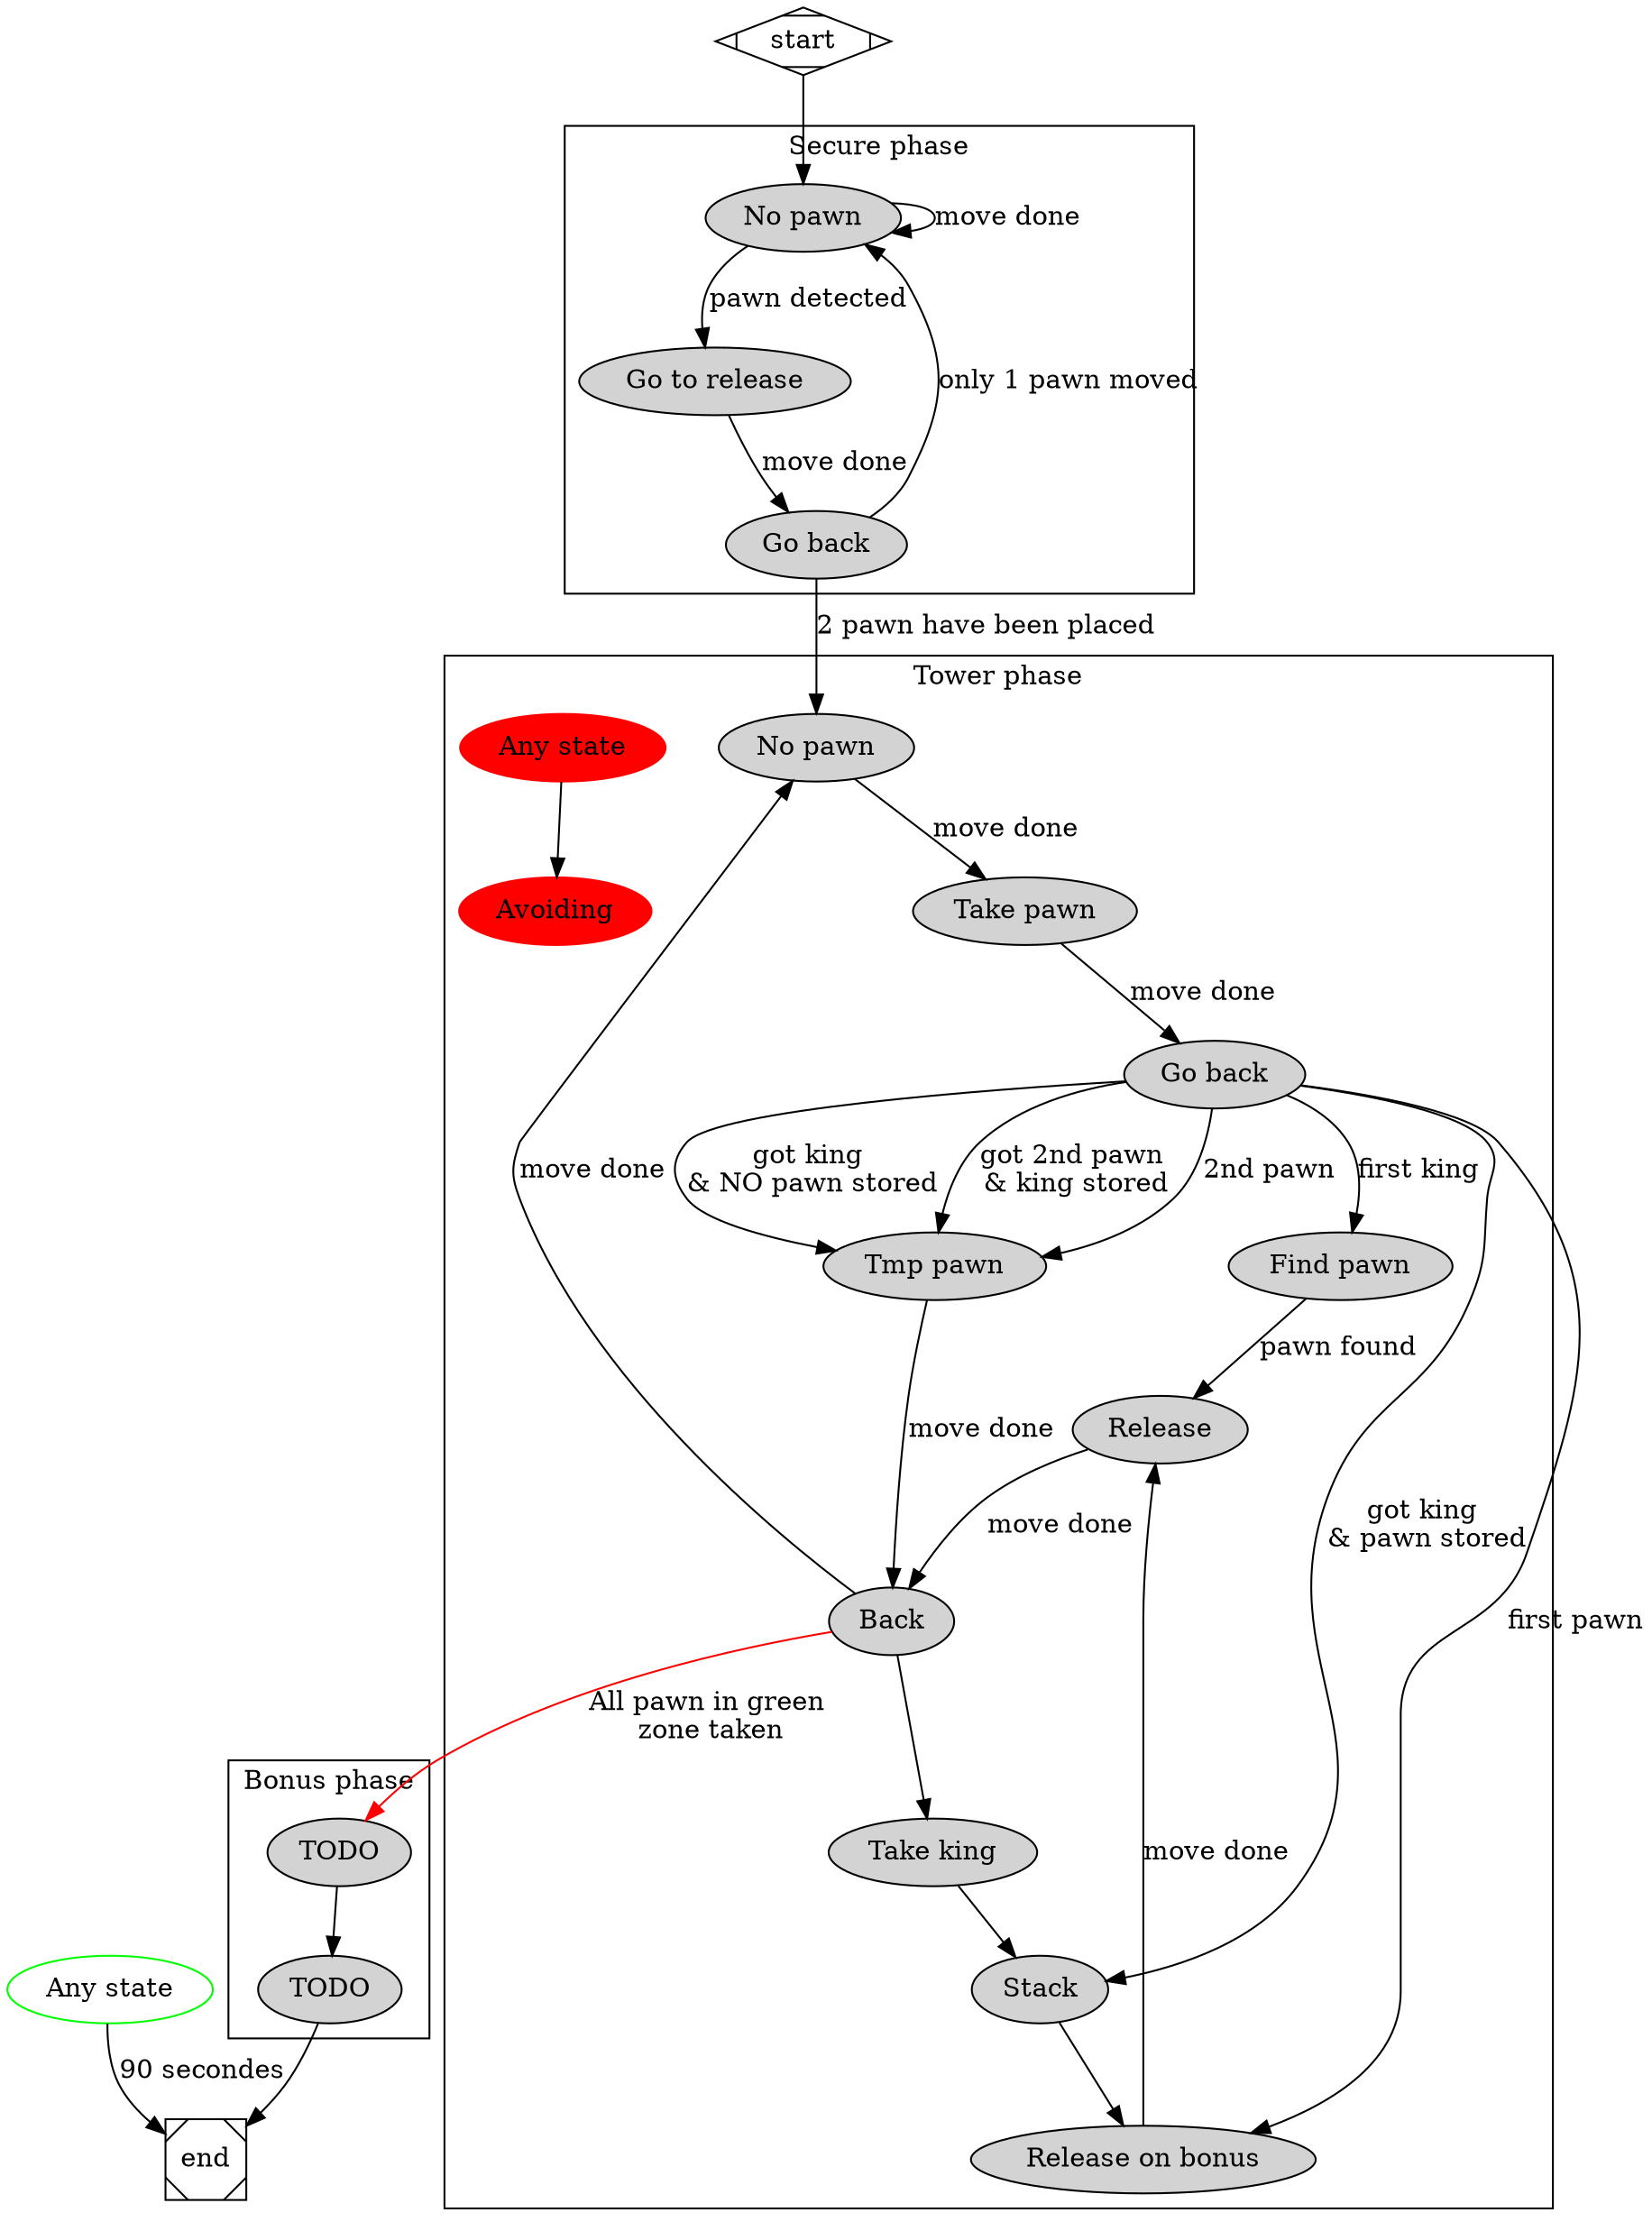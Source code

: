 digraph G {

	any_state_global [label = "Any state", color = green];

	subgraph cluster_0 {
		color=black
		node [style=filled];
		no_pawn1 [label = "No pawn"];
	        goto_release1 [label = "Go to release"];
        	go_back1 [label = "Go back"];

        	no_pawn1 -> no_pawn1 [label = "move done"];

        	no_pawn1 -> goto_release1 [label = "pawn detected"];

        	goto_release1 -> go_back1 [label = "move done"];

        	go_back1 -> no_pawn1 [label = "only 1 pawn moved"];
		label = "Secure phase";
	}

	subgraph cluster_1 {
		node [style=filled];
		no_pawn2  [label = "No pawn"];
		take_pawn2  [label = "Take pawn"];
		go_back2  [label = "Go back"];
		back2  [label = "Back"];
		find_pawn2  [label = "Find pawn"];
		tmp_pawn2  [label = "Tmp pawn"];
		stack2  [label = "Stack"];
		release_on_bonus2  [label = "Release on bonus"];
		release2  [label = "Release"];
		any_states2  [label = "Any state", color = red];
		avoiding2  [label = "Avoiding", color = red];
		take_king2  [label = "Take king"];

		
		no_pawn2 -> take_pawn2 [label = "move done"];
		take_pawn2 -> go_back2 [label = "move done"];
		
		go_back2 -> tmp_pawn2 [label = "got 2nd pawn \n& king stored"];
		go_back2 -> tmp_pawn2 [label = "2nd pawn"];
		go_back2 -> tmp_pawn2 [label = "got king \n& NO pawn stored"];
		go_back2 -> stack2 [label = "got king \n& pawn stored"];
		go_back2 -> release_on_bonus2 [label = "first pawn"];
		go_back2 -> find_pawn2 [label = "first king"];

		find_pawn2 -> release2 [label = "pawn found"];	
		release2 -> back2 [label = "move done"];
		back2 -> no_pawn2 [label = "move done"];
		
		tmp_pawn2 -> back2 [label = "move done"];		

		stack2 -> release_on_bonus2;
		
		release_on_bonus2 -> release2 [label = "move done"];
		
		back2 -> take_king2;
		take_king2 -> stack2;

		any_states2 -> avoiding2;

		label = "Tower phase";
		color=black
	}

        subgraph cluster_2 {
                node [style=filled];
                no_pawn3 [label = "TODO"];
                take_pawn3 [label = "TODO"];

                no_pawn3 -> take_pawn3;


                label = "Bonus phase";
                color=black
        }


	start -> no_pawn1;
        go_back1 -> no_pawn2 [label = "2 pawn have been placed"];
	back2 -> no_pawn3 [label = "All pawn in green \nzone taken", color = red];
	take_pawn3 -> end;

	any_state_global -> end [label = "90 secondes"];

	start [shape=Mdiamond];
	end [shape=Msquare];
}


